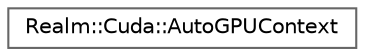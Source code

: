 digraph "Graphical Class Hierarchy"
{
 // LATEX_PDF_SIZE
  bgcolor="transparent";
  edge [fontname=Helvetica,fontsize=10,labelfontname=Helvetica,labelfontsize=10];
  node [fontname=Helvetica,fontsize=10,shape=box,height=0.2,width=0.4];
  rankdir="LR";
  Node0 [id="Node000000",label="Realm::Cuda::AutoGPUContext",height=0.2,width=0.4,color="grey40", fillcolor="white", style="filled",URL="$classRealm_1_1Cuda_1_1AutoGPUContext.html",tooltip=" "];
}
